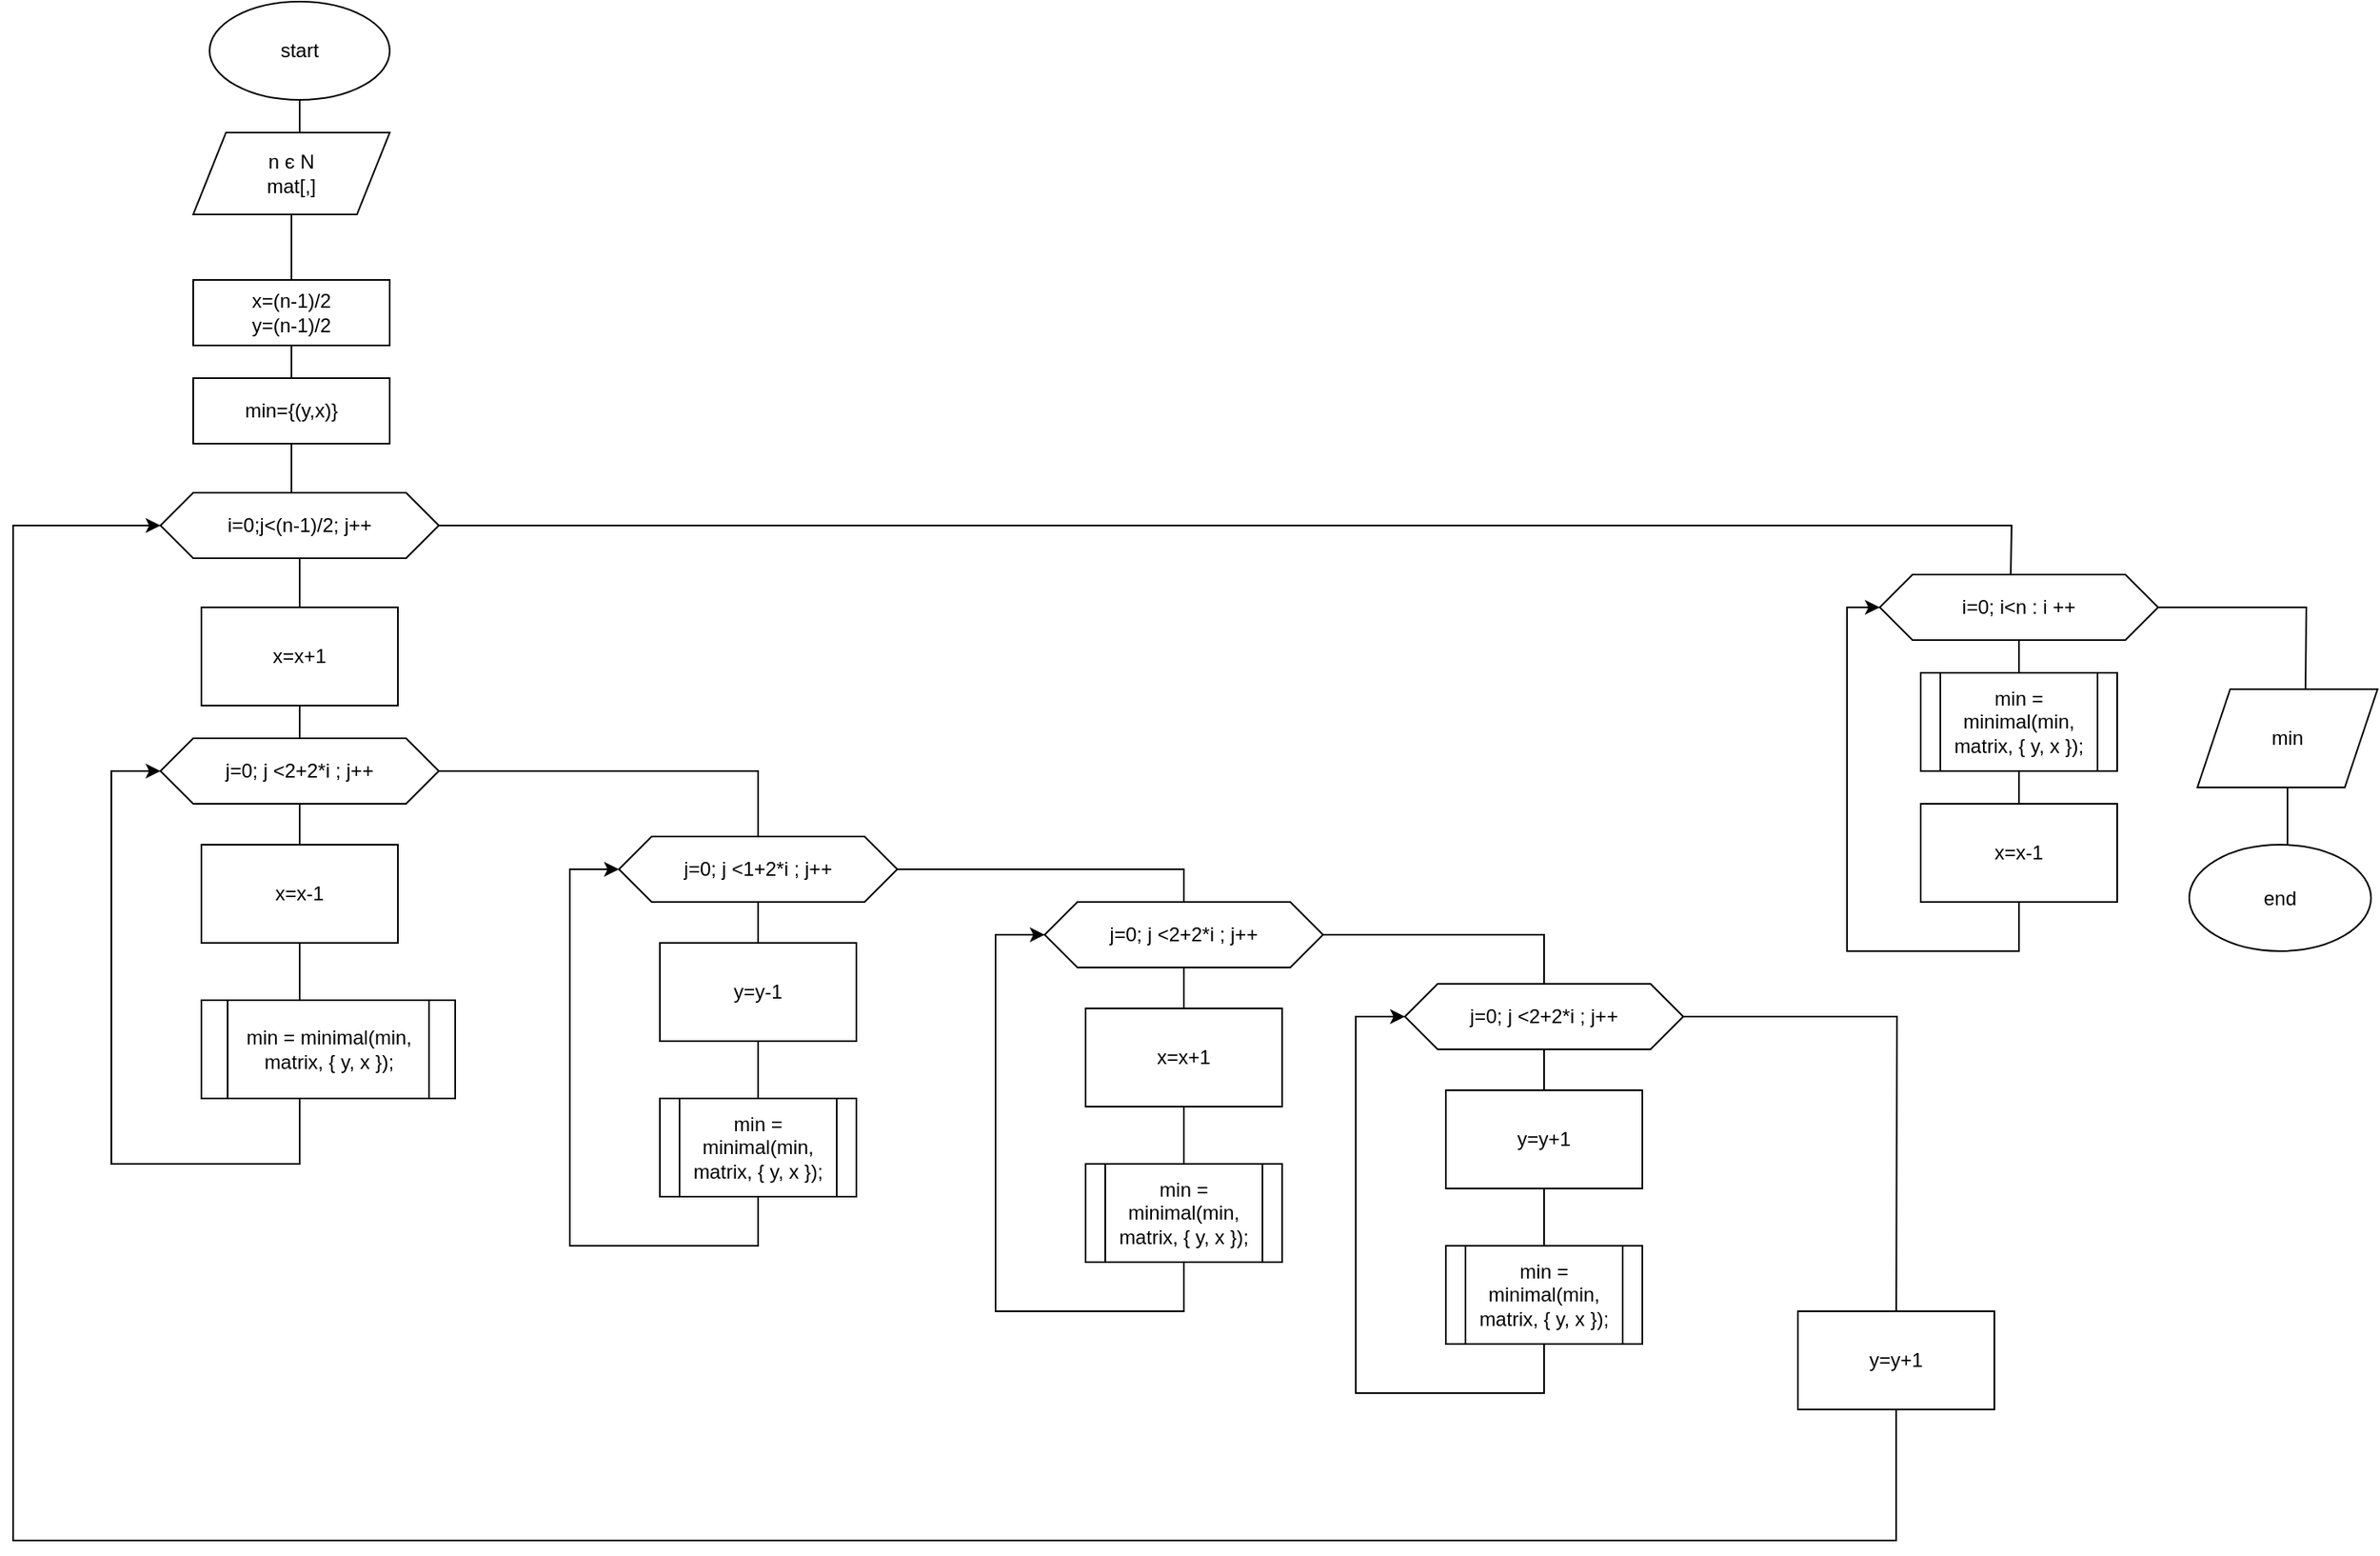 <mxfile version="20.2.3" type="device" pages="2"><diagram id="909Kt8k50t2ngidFs7jt" name="Страница 1"><mxGraphModel dx="1038" dy="657" grid="1" gridSize="10" guides="1" tooltips="1" connect="1" arrows="1" fold="1" page="1" pageScale="1" pageWidth="827" pageHeight="1169" math="0" shadow="0"><root><mxCell id="0"/><mxCell id="1" parent="0"/><mxCell id="3GQ5bnRC_t1TBQ787SYy-2" style="edgeStyle=orthogonalEdgeStyle;rounded=0;orthogonalLoop=1;jettySize=auto;html=1;endArrow=none;endFill=0;" parent="1" source="3GQ5bnRC_t1TBQ787SYy-1" edge="1"><mxGeometry relative="1" as="geometry"><mxPoint x="385" y="100" as="targetPoint"/></mxGeometry></mxCell><mxCell id="3GQ5bnRC_t1TBQ787SYy-1" value="start" style="ellipse;whiteSpace=wrap;html=1;" parent="1" vertex="1"><mxGeometry x="330" y="10" width="110" height="60" as="geometry"/></mxCell><mxCell id="3GQ5bnRC_t1TBQ787SYy-4" style="edgeStyle=orthogonalEdgeStyle;rounded=0;orthogonalLoop=1;jettySize=auto;html=1;endArrow=none;endFill=0;" parent="1" source="3GQ5bnRC_t1TBQ787SYy-3" edge="1"><mxGeometry relative="1" as="geometry"><mxPoint x="380" y="180" as="targetPoint"/></mxGeometry></mxCell><mxCell id="3GQ5bnRC_t1TBQ787SYy-3" value="n є N&lt;br&gt;mat[,]" style="shape=parallelogram;perimeter=parallelogramPerimeter;whiteSpace=wrap;html=1;fixedSize=1;" parent="1" vertex="1"><mxGeometry x="320" y="90" width="120" height="50" as="geometry"/></mxCell><mxCell id="3GQ5bnRC_t1TBQ787SYy-6" style="edgeStyle=orthogonalEdgeStyle;rounded=0;orthogonalLoop=1;jettySize=auto;html=1;endArrow=none;endFill=0;" parent="1" source="3GQ5bnRC_t1TBQ787SYy-5" edge="1"><mxGeometry relative="1" as="geometry"><mxPoint x="380" y="240" as="targetPoint"/></mxGeometry></mxCell><mxCell id="3GQ5bnRC_t1TBQ787SYy-5" value="x=(n-1)/2&lt;br&gt;y=(n-1)/2" style="rounded=0;whiteSpace=wrap;html=1;" parent="1" vertex="1"><mxGeometry x="320" y="180" width="120" height="40" as="geometry"/></mxCell><mxCell id="3GQ5bnRC_t1TBQ787SYy-8" style="edgeStyle=orthogonalEdgeStyle;rounded=0;orthogonalLoop=1;jettySize=auto;html=1;endArrow=none;endFill=0;" parent="1" source="3GQ5bnRC_t1TBQ787SYy-7" edge="1"><mxGeometry relative="1" as="geometry"><mxPoint x="380" y="310" as="targetPoint"/></mxGeometry></mxCell><mxCell id="3GQ5bnRC_t1TBQ787SYy-7" value="min={(y,x)}" style="rounded=0;whiteSpace=wrap;html=1;" parent="1" vertex="1"><mxGeometry x="320" y="240" width="120" height="40" as="geometry"/></mxCell><mxCell id="3GQ5bnRC_t1TBQ787SYy-10" style="edgeStyle=orthogonalEdgeStyle;rounded=0;orthogonalLoop=1;jettySize=auto;html=1;endArrow=none;endFill=0;" parent="1" source="3GQ5bnRC_t1TBQ787SYy-9" edge="1"><mxGeometry relative="1" as="geometry"><mxPoint x="385" y="400" as="targetPoint"/></mxGeometry></mxCell><mxCell id="NKB2eEvZyit0oJbZfvVf-1" style="edgeStyle=orthogonalEdgeStyle;rounded=0;orthogonalLoop=1;jettySize=auto;html=1;endArrow=none;endFill=0;" parent="1" source="3GQ5bnRC_t1TBQ787SYy-9" edge="1"><mxGeometry relative="1" as="geometry"><mxPoint x="1430" y="360" as="targetPoint"/></mxGeometry></mxCell><mxCell id="3GQ5bnRC_t1TBQ787SYy-9" value="i=0;j&amp;lt;(n-1)/2; j++" style="shape=hexagon;perimeter=hexagonPerimeter2;whiteSpace=wrap;html=1;fixedSize=1;" parent="1" vertex="1"><mxGeometry x="300" y="310" width="170" height="40" as="geometry"/></mxCell><mxCell id="3GQ5bnRC_t1TBQ787SYy-12" style="edgeStyle=orthogonalEdgeStyle;rounded=0;orthogonalLoop=1;jettySize=auto;html=1;endArrow=none;endFill=0;" parent="1" source="3GQ5bnRC_t1TBQ787SYy-11" edge="1"><mxGeometry relative="1" as="geometry"><mxPoint x="385" y="470" as="targetPoint"/></mxGeometry></mxCell><mxCell id="3GQ5bnRC_t1TBQ787SYy-11" value="x=x+1" style="rounded=0;whiteSpace=wrap;html=1;" parent="1" vertex="1"><mxGeometry x="325" y="380" width="120" height="60" as="geometry"/></mxCell><mxCell id="3GQ5bnRC_t1TBQ787SYy-15" value="" style="edgeStyle=orthogonalEdgeStyle;rounded=0;orthogonalLoop=1;jettySize=auto;html=1;endArrow=none;endFill=0;" parent="1" source="3GQ5bnRC_t1TBQ787SYy-13" target="3GQ5bnRC_t1TBQ787SYy-14" edge="1"><mxGeometry relative="1" as="geometry"/></mxCell><mxCell id="_uFbMN0uQKw3qLijL771-8" style="edgeStyle=orthogonalEdgeStyle;rounded=0;orthogonalLoop=1;jettySize=auto;html=1;exitX=1;exitY=0.5;exitDx=0;exitDy=0;entryX=0.5;entryY=0;entryDx=0;entryDy=0;endArrow=none;endFill=0;" parent="1" source="3GQ5bnRC_t1TBQ787SYy-13" target="_uFbMN0uQKw3qLijL771-3" edge="1"><mxGeometry relative="1" as="geometry"/></mxCell><mxCell id="3GQ5bnRC_t1TBQ787SYy-13" value="j=0; j &amp;lt;2+2*i ; j++" style="shape=hexagon;perimeter=hexagonPerimeter2;whiteSpace=wrap;html=1;fixedSize=1;" parent="1" vertex="1"><mxGeometry x="300" y="460" width="170" height="40" as="geometry"/></mxCell><mxCell id="3GQ5bnRC_t1TBQ787SYy-16" style="edgeStyle=orthogonalEdgeStyle;rounded=0;orthogonalLoop=1;jettySize=auto;html=1;endArrow=none;endFill=0;" parent="1" source="3GQ5bnRC_t1TBQ787SYy-14" edge="1"><mxGeometry relative="1" as="geometry"><mxPoint x="385" y="620" as="targetPoint"/></mxGeometry></mxCell><mxCell id="3GQ5bnRC_t1TBQ787SYy-14" value="x=x-1" style="whiteSpace=wrap;html=1;" parent="1" vertex="1"><mxGeometry x="325" y="525" width="120" height="60" as="geometry"/></mxCell><mxCell id="_uFbMN0uQKw3qLijL771-1" style="edgeStyle=orthogonalEdgeStyle;rounded=0;orthogonalLoop=1;jettySize=auto;html=1;endArrow=classic;endFill=1;entryX=0;entryY=0.5;entryDx=0;entryDy=0;" parent="1" source="3GQ5bnRC_t1TBQ787SYy-17" target="3GQ5bnRC_t1TBQ787SYy-13" edge="1"><mxGeometry relative="1" as="geometry"><mxPoint x="260" y="680" as="targetPoint"/><Array as="points"><mxPoint x="385" y="720"/><mxPoint x="270" y="720"/><mxPoint x="270" y="480"/></Array></mxGeometry></mxCell><mxCell id="3GQ5bnRC_t1TBQ787SYy-17" value="min = minimal(min, matrix, { y, x });" style="shape=process;whiteSpace=wrap;html=1;backgroundOutline=1;" parent="1" vertex="1"><mxGeometry x="325" y="620" width="155" height="60" as="geometry"/></mxCell><mxCell id="_uFbMN0uQKw3qLijL771-2" value="" style="edgeStyle=orthogonalEdgeStyle;rounded=0;orthogonalLoop=1;jettySize=auto;html=1;endArrow=none;endFill=0;" parent="1" source="_uFbMN0uQKw3qLijL771-3" target="_uFbMN0uQKw3qLijL771-5" edge="1"><mxGeometry relative="1" as="geometry"/></mxCell><mxCell id="_uFbMN0uQKw3qLijL771-15" style="edgeStyle=orthogonalEdgeStyle;rounded=0;orthogonalLoop=1;jettySize=auto;html=1;exitX=1;exitY=0.5;exitDx=0;exitDy=0;entryX=0.5;entryY=0;entryDx=0;entryDy=0;endArrow=none;endFill=0;" parent="1" source="_uFbMN0uQKw3qLijL771-3" target="_uFbMN0uQKw3qLijL771-10" edge="1"><mxGeometry relative="1" as="geometry"/></mxCell><mxCell id="_uFbMN0uQKw3qLijL771-3" value="j=0; j &amp;lt;1+2*i ; j++" style="shape=hexagon;perimeter=hexagonPerimeter2;whiteSpace=wrap;html=1;fixedSize=1;" parent="1" vertex="1"><mxGeometry x="580" y="520" width="170" height="40" as="geometry"/></mxCell><mxCell id="_uFbMN0uQKw3qLijL771-4" style="edgeStyle=orthogonalEdgeStyle;rounded=0;orthogonalLoop=1;jettySize=auto;html=1;endArrow=none;endFill=0;" parent="1" source="_uFbMN0uQKw3qLijL771-5" edge="1"><mxGeometry relative="1" as="geometry"><mxPoint x="665" y="680" as="targetPoint"/></mxGeometry></mxCell><mxCell id="_uFbMN0uQKw3qLijL771-5" value="y=y-1" style="whiteSpace=wrap;html=1;" parent="1" vertex="1"><mxGeometry x="605" y="585" width="120" height="60" as="geometry"/></mxCell><mxCell id="_uFbMN0uQKw3qLijL771-6" style="edgeStyle=orthogonalEdgeStyle;rounded=0;orthogonalLoop=1;jettySize=auto;html=1;endArrow=classic;endFill=1;entryX=0;entryY=0.5;entryDx=0;entryDy=0;exitX=0.5;exitY=1;exitDx=0;exitDy=0;" parent="1" source="_uFbMN0uQKw3qLijL771-7" target="_uFbMN0uQKw3qLijL771-3" edge="1"><mxGeometry relative="1" as="geometry"><mxPoint x="540" y="740" as="targetPoint"/><Array as="points"><mxPoint x="665" y="770"/><mxPoint x="550" y="770"/><mxPoint x="550" y="540"/></Array></mxGeometry></mxCell><mxCell id="_uFbMN0uQKw3qLijL771-7" value="min = minimal(min, matrix, { y, x });" style="shape=process;whiteSpace=wrap;html=1;backgroundOutline=1;" parent="1" vertex="1"><mxGeometry x="605" y="680" width="120" height="60" as="geometry"/></mxCell><mxCell id="_uFbMN0uQKw3qLijL771-9" value="" style="edgeStyle=orthogonalEdgeStyle;rounded=0;orthogonalLoop=1;jettySize=auto;html=1;endArrow=none;endFill=0;" parent="1" source="_uFbMN0uQKw3qLijL771-10" target="_uFbMN0uQKw3qLijL771-12" edge="1"><mxGeometry relative="1" as="geometry"/></mxCell><mxCell id="_uFbMN0uQKw3qLijL771-35" style="edgeStyle=orthogonalEdgeStyle;rounded=0;orthogonalLoop=1;jettySize=auto;html=1;entryX=0.5;entryY=0;entryDx=0;entryDy=0;endArrow=none;endFill=0;" parent="1" source="_uFbMN0uQKw3qLijL771-10" target="_uFbMN0uQKw3qLijL771-29" edge="1"><mxGeometry relative="1" as="geometry"/></mxCell><mxCell id="_uFbMN0uQKw3qLijL771-10" value="j=0; j &amp;lt;2+2*i ; j++" style="shape=hexagon;perimeter=hexagonPerimeter2;whiteSpace=wrap;html=1;fixedSize=1;" parent="1" vertex="1"><mxGeometry x="840" y="560" width="170" height="40" as="geometry"/></mxCell><mxCell id="_uFbMN0uQKw3qLijL771-11" style="edgeStyle=orthogonalEdgeStyle;rounded=0;orthogonalLoop=1;jettySize=auto;html=1;endArrow=none;endFill=0;" parent="1" source="_uFbMN0uQKw3qLijL771-12" edge="1"><mxGeometry relative="1" as="geometry"><mxPoint x="925" y="720" as="targetPoint"/></mxGeometry></mxCell><mxCell id="_uFbMN0uQKw3qLijL771-12" value="x=x+1" style="whiteSpace=wrap;html=1;" parent="1" vertex="1"><mxGeometry x="865" y="625" width="120" height="60" as="geometry"/></mxCell><mxCell id="_uFbMN0uQKw3qLijL771-13" style="edgeStyle=orthogonalEdgeStyle;rounded=0;orthogonalLoop=1;jettySize=auto;html=1;endArrow=classic;endFill=1;entryX=0;entryY=0.5;entryDx=0;entryDy=0;exitX=0.5;exitY=1;exitDx=0;exitDy=0;" parent="1" source="_uFbMN0uQKw3qLijL771-14" target="_uFbMN0uQKw3qLijL771-10" edge="1"><mxGeometry relative="1" as="geometry"><mxPoint x="800" y="780" as="targetPoint"/><Array as="points"><mxPoint x="925" y="810"/><mxPoint x="810" y="810"/><mxPoint x="810" y="580"/></Array></mxGeometry></mxCell><mxCell id="_uFbMN0uQKw3qLijL771-14" value="min = minimal(min, matrix, { y, x });" style="shape=process;whiteSpace=wrap;html=1;backgroundOutline=1;" parent="1" vertex="1"><mxGeometry x="865" y="720" width="120" height="60" as="geometry"/></mxCell><mxCell id="_uFbMN0uQKw3qLijL771-28" value="" style="edgeStyle=orthogonalEdgeStyle;rounded=0;orthogonalLoop=1;jettySize=auto;html=1;endArrow=none;endFill=0;" parent="1" source="_uFbMN0uQKw3qLijL771-29" target="_uFbMN0uQKw3qLijL771-31" edge="1"><mxGeometry relative="1" as="geometry"/></mxCell><mxCell id="_uFbMN0uQKw3qLijL771-36" style="edgeStyle=orthogonalEdgeStyle;rounded=0;orthogonalLoop=1;jettySize=auto;html=1;endArrow=none;endFill=0;" parent="1" source="_uFbMN0uQKw3qLijL771-29" edge="1"><mxGeometry relative="1" as="geometry"><mxPoint x="1360" y="850" as="targetPoint"/></mxGeometry></mxCell><mxCell id="_uFbMN0uQKw3qLijL771-29" value="j=0; j &amp;lt;2+2*i ; j++" style="shape=hexagon;perimeter=hexagonPerimeter2;whiteSpace=wrap;html=1;fixedSize=1;" parent="1" vertex="1"><mxGeometry x="1060" y="610" width="170" height="40" as="geometry"/></mxCell><mxCell id="_uFbMN0uQKw3qLijL771-30" style="edgeStyle=orthogonalEdgeStyle;rounded=0;orthogonalLoop=1;jettySize=auto;html=1;endArrow=none;endFill=0;" parent="1" source="_uFbMN0uQKw3qLijL771-31" edge="1"><mxGeometry relative="1" as="geometry"><mxPoint x="1145" y="770" as="targetPoint"/></mxGeometry></mxCell><mxCell id="_uFbMN0uQKw3qLijL771-31" value="y=y+1" style="whiteSpace=wrap;html=1;" parent="1" vertex="1"><mxGeometry x="1085" y="675" width="120" height="60" as="geometry"/></mxCell><mxCell id="_uFbMN0uQKw3qLijL771-32" style="edgeStyle=orthogonalEdgeStyle;rounded=0;orthogonalLoop=1;jettySize=auto;html=1;endArrow=classic;endFill=1;entryX=0;entryY=0.5;entryDx=0;entryDy=0;exitX=0.5;exitY=1;exitDx=0;exitDy=0;" parent="1" source="_uFbMN0uQKw3qLijL771-33" target="_uFbMN0uQKw3qLijL771-29" edge="1"><mxGeometry relative="1" as="geometry"><mxPoint x="1020" y="830" as="targetPoint"/><Array as="points"><mxPoint x="1145" y="860"/><mxPoint x="1030" y="860"/><mxPoint x="1030" y="630"/></Array></mxGeometry></mxCell><mxCell id="_uFbMN0uQKw3qLijL771-33" value="min = minimal(min, matrix, { y, x });" style="shape=process;whiteSpace=wrap;html=1;backgroundOutline=1;" parent="1" vertex="1"><mxGeometry x="1085" y="770" width="120" height="60" as="geometry"/></mxCell><mxCell id="_uFbMN0uQKw3qLijL771-38" style="edgeStyle=orthogonalEdgeStyle;rounded=0;orthogonalLoop=1;jettySize=auto;html=1;entryX=0;entryY=0.5;entryDx=0;entryDy=0;endArrow=classic;endFill=1;" parent="1" source="_uFbMN0uQKw3qLijL771-37" target="3GQ5bnRC_t1TBQ787SYy-9" edge="1"><mxGeometry relative="1" as="geometry"><Array as="points"><mxPoint x="1360" y="950"/><mxPoint x="210" y="950"/><mxPoint x="210" y="330"/></Array></mxGeometry></mxCell><mxCell id="_uFbMN0uQKw3qLijL771-37" value="y=y+1" style="rounded=0;whiteSpace=wrap;html=1;" parent="1" vertex="1"><mxGeometry x="1300" y="810" width="120" height="60" as="geometry"/></mxCell><mxCell id="NKB2eEvZyit0oJbZfvVf-3" style="edgeStyle=orthogonalEdgeStyle;rounded=0;orthogonalLoop=1;jettySize=auto;html=1;endArrow=none;endFill=0;" parent="1" source="NKB2eEvZyit0oJbZfvVf-2" edge="1"><mxGeometry relative="1" as="geometry"><mxPoint x="1430" y="450" as="targetPoint"/><Array as="points"><mxPoint x="1435" y="450"/></Array></mxGeometry></mxCell><mxCell id="NKB2eEvZyit0oJbZfvVf-8" style="edgeStyle=orthogonalEdgeStyle;rounded=0;orthogonalLoop=1;jettySize=auto;html=1;endArrow=none;endFill=0;" parent="1" source="NKB2eEvZyit0oJbZfvVf-2" edge="1"><mxGeometry relative="1" as="geometry"><mxPoint x="1610" y="430" as="targetPoint"/></mxGeometry></mxCell><mxCell id="NKB2eEvZyit0oJbZfvVf-2" value="i=0; i&amp;lt;n : i ++" style="shape=hexagon;perimeter=hexagonPerimeter2;whiteSpace=wrap;html=1;fixedSize=1;" parent="1" vertex="1"><mxGeometry x="1350" y="360" width="170" height="40" as="geometry"/></mxCell><mxCell id="NKB2eEvZyit0oJbZfvVf-6" value="" style="edgeStyle=orthogonalEdgeStyle;rounded=0;orthogonalLoop=1;jettySize=auto;html=1;endArrow=none;endFill=0;" parent="1" source="NKB2eEvZyit0oJbZfvVf-4" target="NKB2eEvZyit0oJbZfvVf-5" edge="1"><mxGeometry relative="1" as="geometry"/></mxCell><mxCell id="NKB2eEvZyit0oJbZfvVf-4" value="min = minimal(min, matrix, { y, x });" style="shape=process;whiteSpace=wrap;html=1;backgroundOutline=1;" parent="1" vertex="1"><mxGeometry x="1375" y="420" width="120" height="60" as="geometry"/></mxCell><mxCell id="NKB2eEvZyit0oJbZfvVf-7" style="edgeStyle=orthogonalEdgeStyle;rounded=0;orthogonalLoop=1;jettySize=auto;html=1;entryX=0;entryY=0.5;entryDx=0;entryDy=0;endArrow=classic;endFill=1;" parent="1" source="NKB2eEvZyit0oJbZfvVf-5" target="NKB2eEvZyit0oJbZfvVf-2" edge="1"><mxGeometry relative="1" as="geometry"><Array as="points"><mxPoint x="1435" y="590"/><mxPoint x="1330" y="590"/><mxPoint x="1330" y="380"/></Array></mxGeometry></mxCell><mxCell id="NKB2eEvZyit0oJbZfvVf-5" value="x=x-1" style="whiteSpace=wrap;html=1;" parent="1" vertex="1"><mxGeometry x="1375" y="500" width="120" height="60" as="geometry"/></mxCell><mxCell id="NKB2eEvZyit0oJbZfvVf-10" style="edgeStyle=orthogonalEdgeStyle;rounded=0;orthogonalLoop=1;jettySize=auto;html=1;endArrow=none;endFill=0;" parent="1" source="NKB2eEvZyit0oJbZfvVf-9" edge="1"><mxGeometry relative="1" as="geometry"><mxPoint x="1599" y="530" as="targetPoint"/></mxGeometry></mxCell><mxCell id="NKB2eEvZyit0oJbZfvVf-9" value="min" style="shape=parallelogram;perimeter=parallelogramPerimeter;whiteSpace=wrap;html=1;fixedSize=1;" parent="1" vertex="1"><mxGeometry x="1544" y="430" width="110" height="60" as="geometry"/></mxCell><mxCell id="NKB2eEvZyit0oJbZfvVf-11" value="end" style="ellipse;whiteSpace=wrap;html=1;" parent="1" vertex="1"><mxGeometry x="1539" y="525" width="111" height="65" as="geometry"/></mxCell></root></mxGraphModel></diagram><diagram id="xZdfJgFITeqyygioS1QR" name="Страница 2"><mxGraphModel dx="1153" dy="730" grid="1" gridSize="10" guides="1" tooltips="1" connect="1" arrows="1" fold="1" page="1" pageScale="1" pageWidth="827" pageHeight="1169" math="0" shadow="0"><root><mxCell id="0"/><mxCell id="1" parent="0"/><mxCell id="obR3PEU16odw3Q9BT6AW-3" style="edgeStyle=orthogonalEdgeStyle;rounded=0;orthogonalLoop=1;jettySize=auto;html=1;exitX=0.5;exitY=1;exitDx=0;exitDy=0;entryX=0.5;entryY=0;entryDx=0;entryDy=0;endArrow=none;endFill=0;" parent="1" source="obR3PEU16odw3Q9BT6AW-1" target="obR3PEU16odw3Q9BT6AW-2" edge="1"><mxGeometry relative="1" as="geometry"/></mxCell><mxCell id="obR3PEU16odw3Q9BT6AW-1" value="start&lt;br&gt;minimal" style="ellipse;whiteSpace=wrap;html=1;" parent="1" vertex="1"><mxGeometry x="180" y="40" width="120" height="80" as="geometry"/></mxCell><mxCell id="obR3PEU16odw3Q9BT6AW-4" style="edgeStyle=orthogonalEdgeStyle;rounded=0;orthogonalLoop=1;jettySize=auto;html=1;endArrow=none;endFill=0;" parent="1" source="obR3PEU16odw3Q9BT6AW-2" edge="1"><mxGeometry relative="1" as="geometry"><mxPoint x="240" y="280" as="targetPoint"/></mxGeometry></mxCell><mxCell id="obR3PEU16odw3Q9BT6AW-2" value="arr,mat,pos" style="shape=parallelogram;perimeter=parallelogramPerimeter;whiteSpace=wrap;html=1;fixedSize=1;" parent="1" vertex="1"><mxGeometry x="180" y="160" width="120" height="60" as="geometry"/></mxCell><mxCell id="obR3PEU16odw3Q9BT6AW-6" style="edgeStyle=orthogonalEdgeStyle;rounded=0;orthogonalLoop=1;jettySize=auto;html=1;endArrow=none;endFill=0;" parent="1" source="obR3PEU16odw3Q9BT6AW-5" edge="1"><mxGeometry relative="1" as="geometry"><mxPoint x="240" y="380" as="targetPoint"/></mxGeometry></mxCell><mxCell id="obR3PEU16odw3Q9BT6AW-5" value="n1=mat[arr[0][0],arr[0][1]" style="rounded=0;whiteSpace=wrap;html=1;" parent="1" vertex="1"><mxGeometry x="170" y="280" width="140" height="60" as="geometry"/></mxCell><mxCell id="obR3PEU16odw3Q9BT6AW-8" style="edgeStyle=orthogonalEdgeStyle;rounded=0;orthogonalLoop=1;jettySize=auto;html=1;endArrow=none;endFill=0;" parent="1" source="obR3PEU16odw3Q9BT6AW-7" edge="1"><mxGeometry relative="1" as="geometry"><mxPoint x="240" y="490" as="targetPoint"/></mxGeometry></mxCell><mxCell id="obR3PEU16odw3Q9BT6AW-7" value="n2=mat[pos(0),pos(1)]" style="rounded=0;whiteSpace=wrap;html=1;" parent="1" vertex="1"><mxGeometry x="170" y="380" width="140" height="60" as="geometry"/></mxCell><mxCell id="obR3PEU16odw3Q9BT6AW-10" style="edgeStyle=orthogonalEdgeStyle;rounded=0;orthogonalLoop=1;jettySize=auto;html=1;endArrow=none;endFill=0;" parent="1" source="obR3PEU16odw3Q9BT6AW-9" edge="1"><mxGeometry relative="1" as="geometry"><mxPoint x="400" y="560" as="targetPoint"/><Array as="points"><mxPoint x="350" y="520"/><mxPoint x="350" y="520"/></Array></mxGeometry></mxCell><mxCell id="obR3PEU16odw3Q9BT6AW-11" value="false" style="edgeLabel;html=1;align=center;verticalAlign=middle;resizable=0;points=[];" parent="obR3PEU16odw3Q9BT6AW-10" vertex="1" connectable="0"><mxGeometry x="-0.3" y="-1" relative="1" as="geometry"><mxPoint as="offset"/></mxGeometry></mxCell><mxCell id="obR3PEU16odw3Q9BT6AW-12" style="edgeStyle=orthogonalEdgeStyle;rounded=0;orthogonalLoop=1;jettySize=auto;html=1;exitX=0;exitY=0.5;exitDx=0;exitDy=0;endArrow=none;endFill=0;" parent="1" source="obR3PEU16odw3Q9BT6AW-9" edge="1"><mxGeometry relative="1" as="geometry"><mxPoint x="80" y="560" as="targetPoint"/><Array as="points"><mxPoint x="130" y="520"/><mxPoint x="130" y="520"/></Array></mxGeometry></mxCell><mxCell id="obR3PEU16odw3Q9BT6AW-13" value="true" style="edgeLabel;html=1;align=center;verticalAlign=middle;resizable=0;points=[];" parent="obR3PEU16odw3Q9BT6AW-12" vertex="1" connectable="0"><mxGeometry x="-0.275" y="-3" relative="1" as="geometry"><mxPoint y="3" as="offset"/></mxGeometry></mxCell><mxCell id="obR3PEU16odw3Q9BT6AW-9" value="n1&amp;gt;n2" style="rhombus;whiteSpace=wrap;html=1;" parent="1" vertex="1"><mxGeometry x="160" y="490" width="160" height="60" as="geometry"/></mxCell><mxCell id="obR3PEU16odw3Q9BT6AW-25" style="edgeStyle=orthogonalEdgeStyle;rounded=0;orthogonalLoop=1;jettySize=auto;html=1;endArrow=none;endFill=0;" parent="1" source="obR3PEU16odw3Q9BT6AW-15" edge="1"><mxGeometry relative="1" as="geometry"><mxPoint x="320" y="810" as="targetPoint"/><Array as="points"><mxPoint x="80" y="760"/></Array></mxGeometry></mxCell><mxCell id="obR3PEU16odw3Q9BT6AW-15" value="{n2}" style="shape=parallelogram;perimeter=parallelogramPerimeter;whiteSpace=wrap;html=1;fixedSize=1;" parent="1" vertex="1"><mxGeometry x="20" y="560" width="120" height="60" as="geometry"/></mxCell><mxCell id="obR3PEU16odw3Q9BT6AW-17" style="edgeStyle=orthogonalEdgeStyle;rounded=0;orthogonalLoop=1;jettySize=auto;html=1;endArrow=none;endFill=0;" parent="1" source="obR3PEU16odw3Q9BT6AW-16" edge="1"><mxGeometry relative="1" as="geometry"><mxPoint x="320" y="640" as="targetPoint"/><Array as="points"><mxPoint x="320" y="600"/><mxPoint x="320" y="640"/></Array></mxGeometry></mxCell><mxCell id="obR3PEU16odw3Q9BT6AW-18" value="true" style="edgeLabel;html=1;align=center;verticalAlign=middle;resizable=0;points=[];" parent="obR3PEU16odw3Q9BT6AW-17" vertex="1" connectable="0"><mxGeometry x="-0.061" y="1" relative="1" as="geometry"><mxPoint x="18" y="-1" as="offset"/></mxGeometry></mxCell><mxCell id="obR3PEU16odw3Q9BT6AW-20" style="edgeStyle=orthogonalEdgeStyle;rounded=0;orthogonalLoop=1;jettySize=auto;html=1;endArrow=none;endFill=0;" parent="1" source="obR3PEU16odw3Q9BT6AW-16" edge="1"><mxGeometry relative="1" as="geometry"><mxPoint x="480" y="640" as="targetPoint"/><Array as="points"><mxPoint x="480" y="600"/></Array></mxGeometry></mxCell><mxCell id="obR3PEU16odw3Q9BT6AW-21" value="false" style="edgeLabel;html=1;align=center;verticalAlign=middle;resizable=0;points=[];" parent="obR3PEU16odw3Q9BT6AW-20" vertex="1" connectable="0"><mxGeometry x="-0.228" y="-1" relative="1" as="geometry"><mxPoint x="-11" y="-1" as="offset"/></mxGeometry></mxCell><mxCell id="obR3PEU16odw3Q9BT6AW-16" value="n1=n2" style="rhombus;whiteSpace=wrap;html=1;" parent="1" vertex="1"><mxGeometry x="360" y="560" width="80" height="80" as="geometry"/></mxCell><mxCell id="obR3PEU16odw3Q9BT6AW-24" style="edgeStyle=orthogonalEdgeStyle;rounded=0;orthogonalLoop=1;jettySize=auto;html=1;endArrow=none;endFill=0;" parent="1" source="obR3PEU16odw3Q9BT6AW-19" edge="1"><mxGeometry relative="1" as="geometry"><mxPoint x="320" y="760" as="targetPoint"/></mxGeometry></mxCell><mxCell id="obR3PEU16odw3Q9BT6AW-19" value="arr+{n2}" style="shape=parallelogram;perimeter=parallelogramPerimeter;whiteSpace=wrap;html=1;fixedSize=1;" parent="1" vertex="1"><mxGeometry x="260" y="640" width="120" height="60" as="geometry"/></mxCell><mxCell id="obR3PEU16odw3Q9BT6AW-23" style="edgeStyle=orthogonalEdgeStyle;rounded=0;orthogonalLoop=1;jettySize=auto;html=1;endArrow=none;endFill=0;" parent="1" source="obR3PEU16odw3Q9BT6AW-22" edge="1"><mxGeometry relative="1" as="geometry"><mxPoint x="320" y="760" as="targetPoint"/><Array as="points"><mxPoint x="474" y="760"/></Array></mxGeometry></mxCell><mxCell id="obR3PEU16odw3Q9BT6AW-22" value="arr" style="shape=parallelogram;perimeter=parallelogramPerimeter;whiteSpace=wrap;html=1;fixedSize=1;" parent="1" vertex="1"><mxGeometry x="414" y="640" width="120" height="60" as="geometry"/></mxCell><mxCell id="obR3PEU16odw3Q9BT6AW-27" value="end" style="ellipse;whiteSpace=wrap;html=1;" parent="1" vertex="1"><mxGeometry x="260" y="810" width="120" height="80" as="geometry"/></mxCell></root></mxGraphModel></diagram></mxfile>